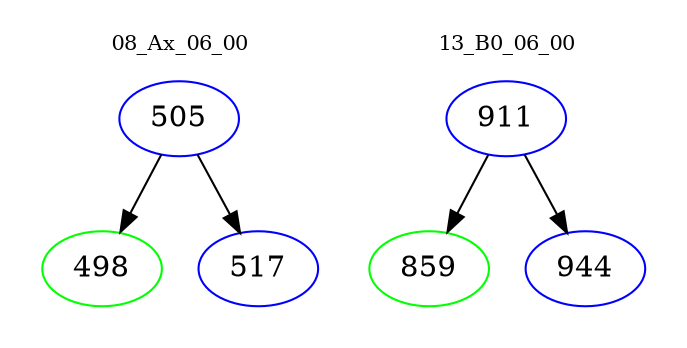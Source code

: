digraph{
subgraph cluster_0 {
color = white
label = "08_Ax_06_00";
fontsize=10;
T0_505 [label="505", color="blue"]
T0_505 -> T0_498 [color="black"]
T0_498 [label="498", color="green"]
T0_505 -> T0_517 [color="black"]
T0_517 [label="517", color="blue"]
}
subgraph cluster_1 {
color = white
label = "13_B0_06_00";
fontsize=10;
T1_911 [label="911", color="blue"]
T1_911 -> T1_859 [color="black"]
T1_859 [label="859", color="green"]
T1_911 -> T1_944 [color="black"]
T1_944 [label="944", color="blue"]
}
}
